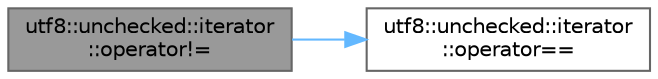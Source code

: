 digraph "utf8::unchecked::iterator::operator!="
{
 // INTERACTIVE_SVG=YES
 // LATEX_PDF_SIZE
  bgcolor="transparent";
  edge [fontname=Helvetica,fontsize=10,labelfontname=Helvetica,labelfontsize=10];
  node [fontname=Helvetica,fontsize=10,shape=box,height=0.2,width=0.4];
  rankdir="LR";
  Node1 [label="utf8::unchecked::iterator\l::operator!=",height=0.2,width=0.4,color="gray40", fillcolor="grey60", style="filled", fontcolor="black",tooltip=" "];
  Node1 -> Node2 [color="steelblue1",style="solid"];
  Node2 [label="utf8::unchecked::iterator\l::operator==",height=0.2,width=0.4,color="grey40", fillcolor="white", style="filled",URL="$classutf8_1_1unchecked_1_1iterator.html#aa2bb05a12c371c1cb105a66607159059",tooltip=" "];
}
